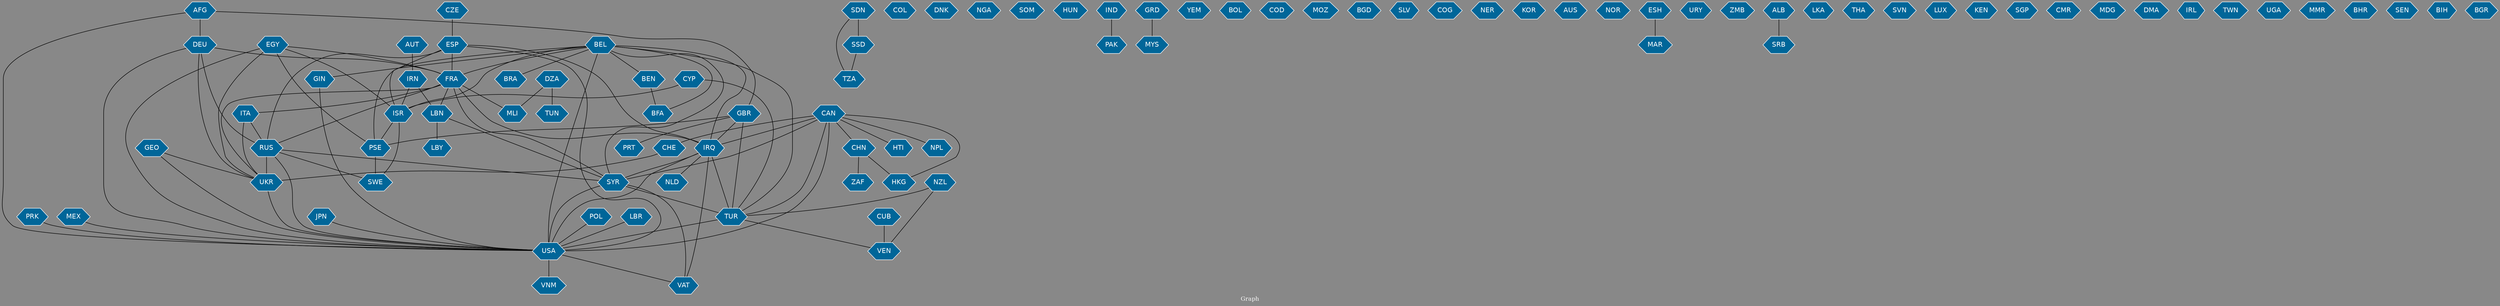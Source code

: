 // Countries together in item graph
graph {
	graph [bgcolor="#888888" fontcolor=white fontsize=12 label="Graph" outputorder=edgesfirst overlap=prism]
	node [color=white fillcolor="#006699" fontcolor=white fontname=Helvetica shape=hexagon style=filled]
	edge [arrowhead=open color=black fontcolor=white fontname=Courier fontsize=12]
		TUR [label=TUR]
		USA [label=USA]
		TUN [label=TUN]
		SYR [label=SYR]
		TZA [label=TZA]
		SSD [label=SSD]
		SDN [label=SDN]
		COL [label=COL]
		IRQ [label=IRQ]
		MEX [label=MEX]
		SWE [label=SWE]
		PSE [label=PSE]
		ISR [label=ISR]
		ESP [label=ESP]
		ITA [label=ITA]
		CAN [label=CAN]
		GIN [label=GIN]
		RUS [label=RUS]
		UKR [label=UKR]
		DZA [label=DZA]
		DNK [label=DNK]
		GBR [label=GBR]
		NGA [label=NGA]
		BRA [label=BRA]
		NPL [label=NPL]
		SOM [label=SOM]
		HUN [label=HUN]
		JPN [label=JPN]
		FRA [label=FRA]
		DEU [label=DEU]
		IND [label=IND]
		GRD [label=GRD]
		MYS [label=MYS]
		BFA [label=BFA]
		YEM [label=YEM]
		BEL [label=BEL]
		BOL [label=BOL]
		CYP [label=CYP]
		HKG [label=HKG]
		CHN [label=CHN]
		VEN [label=VEN]
		CUB [label=CUB]
		LBY [label=LBY]
		BEN [label=BEN]
		COD [label=COD]
		MOZ [label=MOZ]
		BGD [label=BGD]
		SLV [label=SLV]
		COG [label=COG]
		NER [label=NER]
		POL [label=POL]
		ZAF [label=ZAF]
		EGY [label=EGY]
		PAK [label=PAK]
		IRN [label=IRN]
		VAT [label=VAT]
		CHE [label=CHE]
		AFG [label=AFG]
		KOR [label=KOR]
		NLD [label=NLD]
		LBR [label=LBR]
		AUS [label=AUS]
		LBN [label=LBN]
		HTI [label=HTI]
		NOR [label=NOR]
		MAR [label=MAR]
		URY [label=URY]
		GEO [label=GEO]
		ZMB [label=ZMB]
		SRB [label=SRB]
		ALB [label=ALB]
		LKA [label=LKA]
		PRK [label=PRK]
		THA [label=THA]
		NZL [label=NZL]
		SVN [label=SVN]
		MLI [label=MLI]
		LUX [label=LUX]
		KEN [label=KEN]
		SGP [label=SGP]
		CMR [label=CMR]
		AUT [label=AUT]
		MDG [label=MDG]
		ESH [label=ESH]
		DMA [label=DMA]
		IRL [label=IRL]
		TWN [label=TWN]
		UGA [label=UGA]
		MMR [label=MMR]
		BHR [label=BHR]
		SEN [label=SEN]
		BIH [label=BIH]
		VNM [label=VNM]
		PRT [label=PRT]
		BGR [label=BGR]
		CZE [label=CZE]
			ALB -- SRB [weight=1]
			SYR -- TUR [weight=15]
			SYR -- VAT [weight=1]
			USA -- VAT [weight=1]
			CAN -- USA [weight=4]
			CYP -- TUR [weight=1]
			ITA -- RUS [weight=7]
			AFG -- GBR [weight=1]
			ESH -- MAR [weight=2]
			GBR -- PRT [weight=1]
			AFG -- USA [weight=1]
			IRN -- ISR [weight=1]
			BEL -- FRA [weight=2]
			LBR -- USA [weight=1]
			CAN -- SYR [weight=2]
			GBR -- PSE [weight=2]
			BEL -- PSE [weight=2]
			CHN -- ZAF [weight=1]
			SDN -- SSD [weight=3]
			ITA -- UKR [weight=5]
			AUT -- IRN [weight=1]
			TUR -- USA [weight=5]
			FRA -- MLI [weight=1]
			BEL -- BRA [weight=1]
			BEL -- GIN [weight=2]
			CAN -- CHE [weight=1]
			EGY -- FRA [weight=1]
			GRD -- MYS [weight=2]
			PSE -- SWE [weight=9]
			BEL -- ISR [weight=2]
			CZE -- ESP [weight=1]
			BEL -- USA [weight=1]
			DEU -- RUS [weight=2]
			JPN -- USA [weight=1]
			EGY -- PSE [weight=5]
			PRK -- USA [weight=1]
			RUS -- SYR [weight=1]
			EGY -- ISR [weight=1]
			GIN -- USA [weight=2]
			NZL -- TUR [weight=1]
			CAN -- CHN [weight=1]
			BEL -- BEN [weight=1]
			EGY -- USA [weight=1]
			LBN -- SYR [weight=1]
			UKR -- USA [weight=1]
			IRQ -- SYR [weight=8]
			GEO -- USA [weight=1]
			CAN -- HTI [weight=1]
			LBN -- LBY [weight=3]
			ESP -- RUS [weight=1]
			TUR -- VEN [weight=1]
			DZA -- MLI [weight=1]
			POL -- USA [weight=1]
			GBR -- IRQ [weight=2]
			AFG -- DEU [weight=1]
			ISR -- SWE [weight=1]
			SSD -- TZA [weight=1]
			DEU -- FRA [weight=2]
			ISR -- PSE [weight=8]
			IRQ -- NLD [weight=1]
			IND -- PAK [weight=2]
			USA -- VNM [weight=1]
			SDN -- TZA [weight=1]
			ESP -- FRA [weight=1]
			CAN -- NPL [weight=2]
			FRA -- SYR [weight=1]
			MEX -- USA [weight=1]
			RUS -- UKR [weight=25]
			BEL -- BFA [weight=1]
			NZL -- VEN [weight=1]
			FRA -- RUS [weight=2]
			GEO -- UKR [weight=1]
			DZA -- TUN [weight=1]
			FRA -- LBN [weight=1]
			ESP -- USA [weight=1]
			CUB -- VEN [weight=1]
			SYR -- USA [weight=8]
			DEU -- UKR [weight=2]
			CAN -- HKG [weight=1]
			BEN -- BFA [weight=1]
			IRQ -- USA [weight=4]
			ESP -- ISR [weight=1]
			FRA -- IRQ [weight=1]
			GBR -- TUR [weight=1]
			EGY -- UKR [weight=1]
			BEL -- SYR [weight=1]
			BEL -- IRQ [weight=4]
			BEL -- TUR [weight=2]
			RUS -- USA [weight=1]
			CHE -- UKR [weight=1]
			DEU -- USA [weight=1]
			CAN -- TUR [weight=1]
			FRA -- ITA [weight=1]
			ESP -- IRQ [weight=1]
			CAN -- IRQ [weight=1]
			RUS -- SWE [weight=2]
			IRQ -- TUR [weight=6]
			FRA -- UKR [weight=3]
			CYP -- ISR [weight=1]
			IRQ -- VAT [weight=1]
			IRN -- LBN [weight=1]
			CHN -- HKG [weight=4]
}